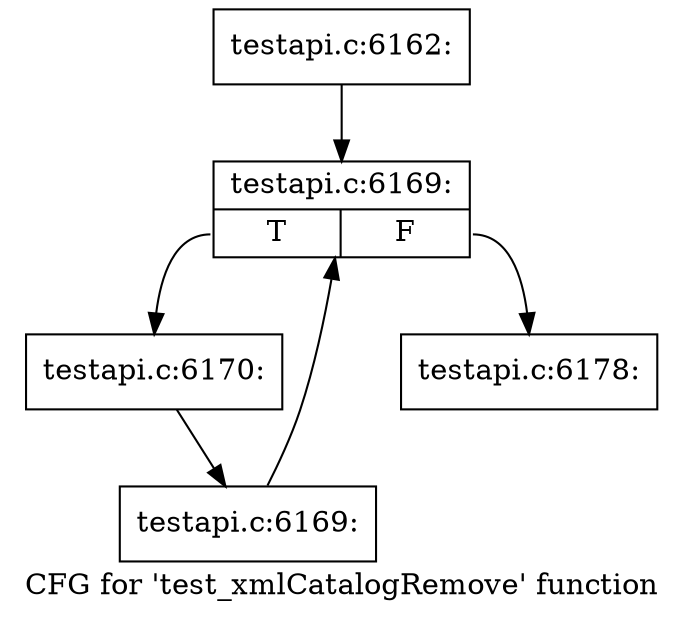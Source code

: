 digraph "CFG for 'test_xmlCatalogRemove' function" {
	label="CFG for 'test_xmlCatalogRemove' function";

	Node0x43b4720 [shape=record,label="{testapi.c:6162:}"];
	Node0x43b4720 -> Node0x43c3ed0;
	Node0x43c3ed0 [shape=record,label="{testapi.c:6169:|{<s0>T|<s1>F}}"];
	Node0x43c3ed0:s0 -> Node0x43c41b0;
	Node0x43c3ed0:s1 -> Node0x43c3d30;
	Node0x43c41b0 [shape=record,label="{testapi.c:6170:}"];
	Node0x43c41b0 -> Node0x43c4120;
	Node0x43c4120 [shape=record,label="{testapi.c:6169:}"];
	Node0x43c4120 -> Node0x43c3ed0;
	Node0x43c3d30 [shape=record,label="{testapi.c:6178:}"];
}
